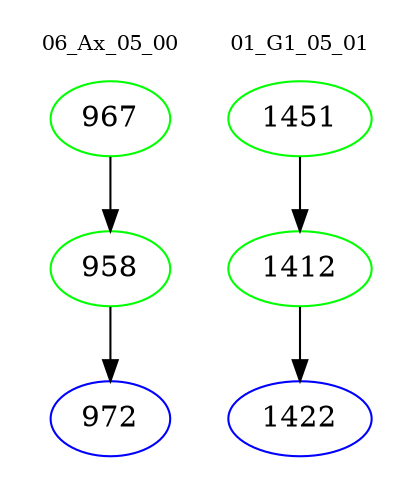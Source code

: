 digraph{
subgraph cluster_0 {
color = white
label = "06_Ax_05_00";
fontsize=10;
T0_967 [label="967", color="green"]
T0_967 -> T0_958 [color="black"]
T0_958 [label="958", color="green"]
T0_958 -> T0_972 [color="black"]
T0_972 [label="972", color="blue"]
}
subgraph cluster_1 {
color = white
label = "01_G1_05_01";
fontsize=10;
T1_1451 [label="1451", color="green"]
T1_1451 -> T1_1412 [color="black"]
T1_1412 [label="1412", color="green"]
T1_1412 -> T1_1422 [color="black"]
T1_1422 [label="1422", color="blue"]
}
}
